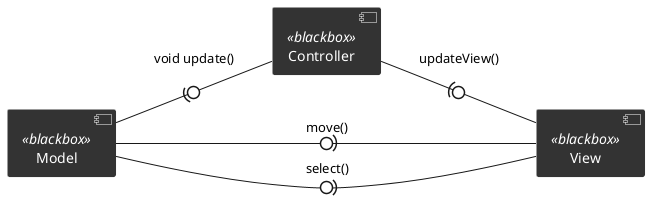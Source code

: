 @startuml
' Moderner UML-2-Style für Komponenten
skinparam componentStyle uml2
skinparam component {
  BackgroundColor #333333
  BorderColor White
  FontColor White
}

' Baue die MVC-Komponenten auf
left to right direction
component "Model"       as M <<blackbox>>
component "Controller"  as C <<blackbox>>
component "View"        as V <<blackbox>>

' Methodenaufrufe zwischen den Komponenten
M -(0- C : void update()
C-(0-V : updateView()
V-(0-M : move()
V-(0-M : select()
@enduml